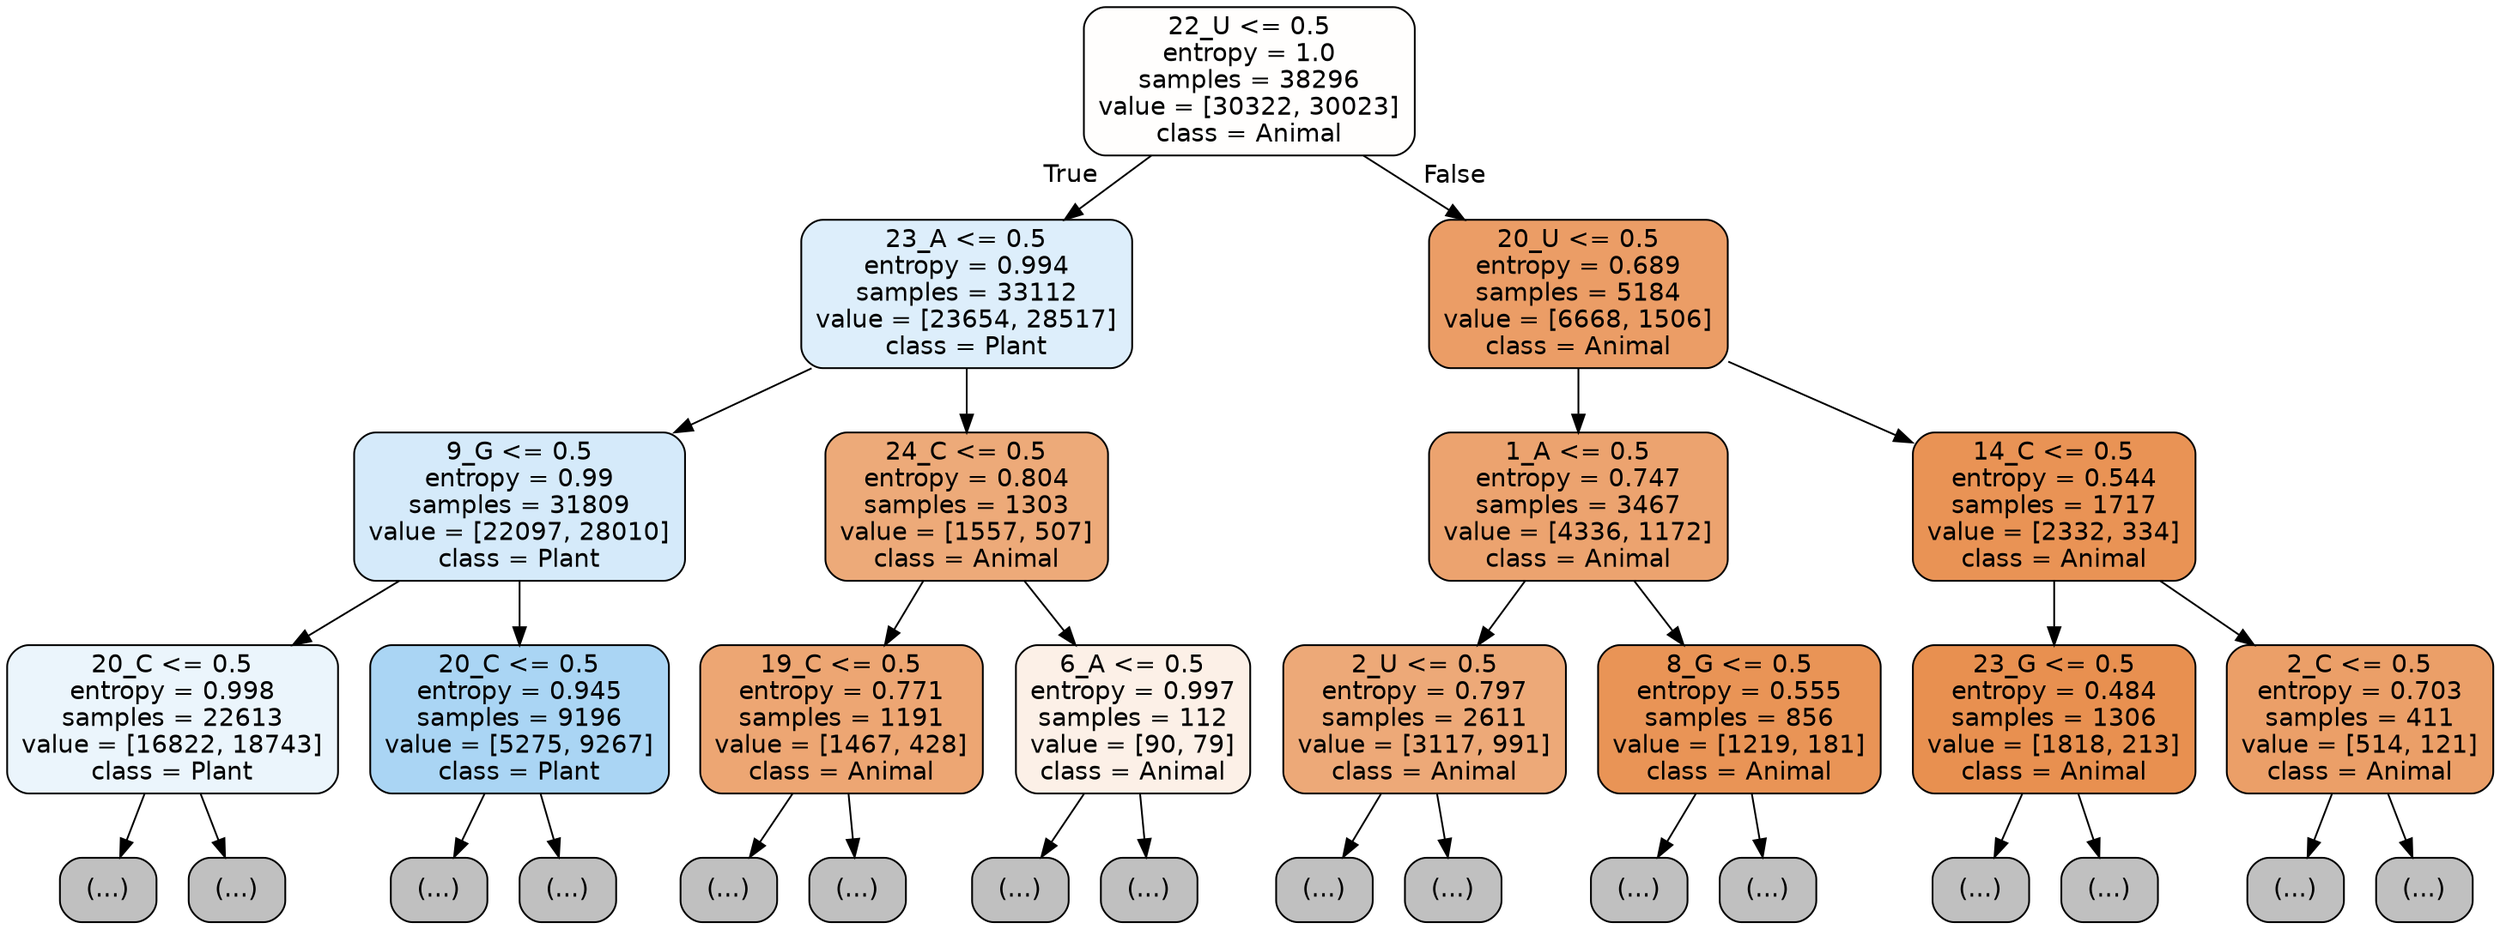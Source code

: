 digraph Tree {
node [shape=box, style="filled, rounded", color="black", fontname="helvetica"] ;
edge [fontname="helvetica"] ;
0 [label="22_U <= 0.5\nentropy = 1.0\nsamples = 38296\nvalue = [30322, 30023]\nclass = Animal", fillcolor="#fffefd"] ;
1 [label="23_A <= 0.5\nentropy = 0.994\nsamples = 33112\nvalue = [23654, 28517]\nclass = Plant", fillcolor="#ddeefb"] ;
0 -> 1 [labeldistance=2.5, labelangle=45, headlabel="True"] ;
2 [label="9_G <= 0.5\nentropy = 0.99\nsamples = 31809\nvalue = [22097, 28010]\nclass = Plant", fillcolor="#d5eafa"] ;
1 -> 2 ;
3 [label="20_C <= 0.5\nentropy = 0.998\nsamples = 22613\nvalue = [16822, 18743]\nclass = Plant", fillcolor="#ebf5fc"] ;
2 -> 3 ;
4 [label="(...)", fillcolor="#C0C0C0"] ;
3 -> 4 ;
8099 [label="(...)", fillcolor="#C0C0C0"] ;
3 -> 8099 ;
10632 [label="20_C <= 0.5\nentropy = 0.945\nsamples = 9196\nvalue = [5275, 9267]\nclass = Plant", fillcolor="#aad5f4"] ;
2 -> 10632 ;
10633 [label="(...)", fillcolor="#C0C0C0"] ;
10632 -> 10633 ;
13430 [label="(...)", fillcolor="#C0C0C0"] ;
10632 -> 13430 ;
14271 [label="24_C <= 0.5\nentropy = 0.804\nsamples = 1303\nvalue = [1557, 507]\nclass = Animal", fillcolor="#edaa79"] ;
1 -> 14271 ;
14272 [label="19_C <= 0.5\nentropy = 0.771\nsamples = 1191\nvalue = [1467, 428]\nclass = Animal", fillcolor="#eda673"] ;
14271 -> 14272 ;
14273 [label="(...)", fillcolor="#C0C0C0"] ;
14272 -> 14273 ;
14666 [label="(...)", fillcolor="#C0C0C0"] ;
14272 -> 14666 ;
14809 [label="6_A <= 0.5\nentropy = 0.997\nsamples = 112\nvalue = [90, 79]\nclass = Animal", fillcolor="#fcf0e7"] ;
14271 -> 14809 ;
14810 [label="(...)", fillcolor="#C0C0C0"] ;
14809 -> 14810 ;
14875 [label="(...)", fillcolor="#C0C0C0"] ;
14809 -> 14875 ;
14876 [label="20_U <= 0.5\nentropy = 0.689\nsamples = 5184\nvalue = [6668, 1506]\nclass = Animal", fillcolor="#eb9d66"] ;
0 -> 14876 [labeldistance=2.5, labelangle=-45, headlabel="False"] ;
14877 [label="1_A <= 0.5\nentropy = 0.747\nsamples = 3467\nvalue = [4336, 1172]\nclass = Animal", fillcolor="#eca36f"] ;
14876 -> 14877 ;
14878 [label="2_U <= 0.5\nentropy = 0.797\nsamples = 2611\nvalue = [3117, 991]\nclass = Animal", fillcolor="#eda978"] ;
14877 -> 14878 ;
14879 [label="(...)", fillcolor="#C0C0C0"] ;
14878 -> 14879 ;
15732 [label="(...)", fillcolor="#C0C0C0"] ;
14878 -> 15732 ;
16101 [label="8_G <= 0.5\nentropy = 0.555\nsamples = 856\nvalue = [1219, 181]\nclass = Animal", fillcolor="#e99456"] ;
14877 -> 16101 ;
16102 [label="(...)", fillcolor="#C0C0C0"] ;
16101 -> 16102 ;
16301 [label="(...)", fillcolor="#C0C0C0"] ;
16101 -> 16301 ;
16376 [label="14_C <= 0.5\nentropy = 0.544\nsamples = 1717\nvalue = [2332, 334]\nclass = Animal", fillcolor="#e99355"] ;
14876 -> 16376 ;
16377 [label="23_G <= 0.5\nentropy = 0.484\nsamples = 1306\nvalue = [1818, 213]\nclass = Animal", fillcolor="#e89050"] ;
16376 -> 16377 ;
16378 [label="(...)", fillcolor="#C0C0C0"] ;
16377 -> 16378 ;
16699 [label="(...)", fillcolor="#C0C0C0"] ;
16377 -> 16699 ;
16718 [label="2_C <= 0.5\nentropy = 0.703\nsamples = 411\nvalue = [514, 121]\nclass = Animal", fillcolor="#eb9f68"] ;
16376 -> 16718 ;
16719 [label="(...)", fillcolor="#C0C0C0"] ;
16718 -> 16719 ;
16808 [label="(...)", fillcolor="#C0C0C0"] ;
16718 -> 16808 ;
}